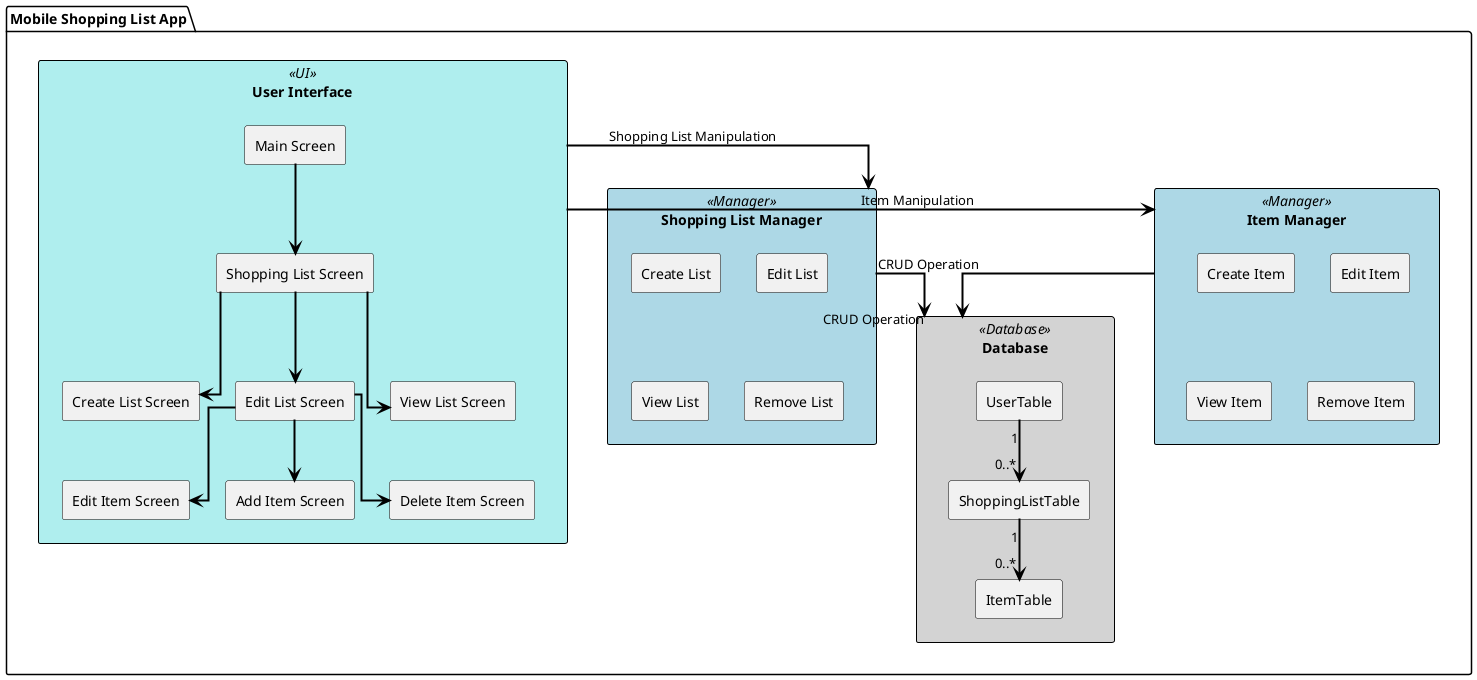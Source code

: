 @startuml
top to bottom direction
 
skinparam componentStyle rectangle
skinparam linetype ortho
skinparam defaultFontName Arial
skinparam component {
    BackgroundColor<<Database>> LightGray
    BackgroundColor<<Manager>> LightBlue
    BackgroundColor<<UI>> PaleTurquoise
    BorderColor Black
    ArrowColor Black
    ArrowThickness 2
}
 
package "Mobile Shopping List App" {

    component "User Interface" <<UI>> {
        [Main Screen] --> [Shopping List Screen]        
        [Shopping List Screen] --> [Create List Screen]
        [Shopping List Screen] --> [Edit List Screen]
        [Shopping List Screen] --> [View List Screen]
        [Edit List Screen] --> [Edit Item Screen]
        [Edit List Screen] --> [Add Item Screen]
        [Edit List Screen] --> [Delete Item Screen]
    }
 
    component "Shopping List Manager" <<Manager>>{
        [Create List]  
        [Edit List]  
        [View List]  
        [Remove List] 
    }

    component "Item Manager"<<Manager>> {
        [Create Item]  
        [Edit Item]  
        [View Item]  
        [Remove Item] 
    }

    component "Database" <<Database>>{
        [UserTable] "1" --> "0..*" [ShoppingListTable]
        [ShoppingListTable] "1" --> "0..*" [ItemTable]
    }
    
    [User Interface] --> [Shopping List Manager]: "Shopping List Manipulation"
    [User Interface] --> [Item Manager]:"Item Manipulation"
 
    [Shopping List Manager] --> [Database]: "CRUD Operation"
    [Item Manager] --> [Database]: "CRUD Operation"
 

 
    
}

@enduml
